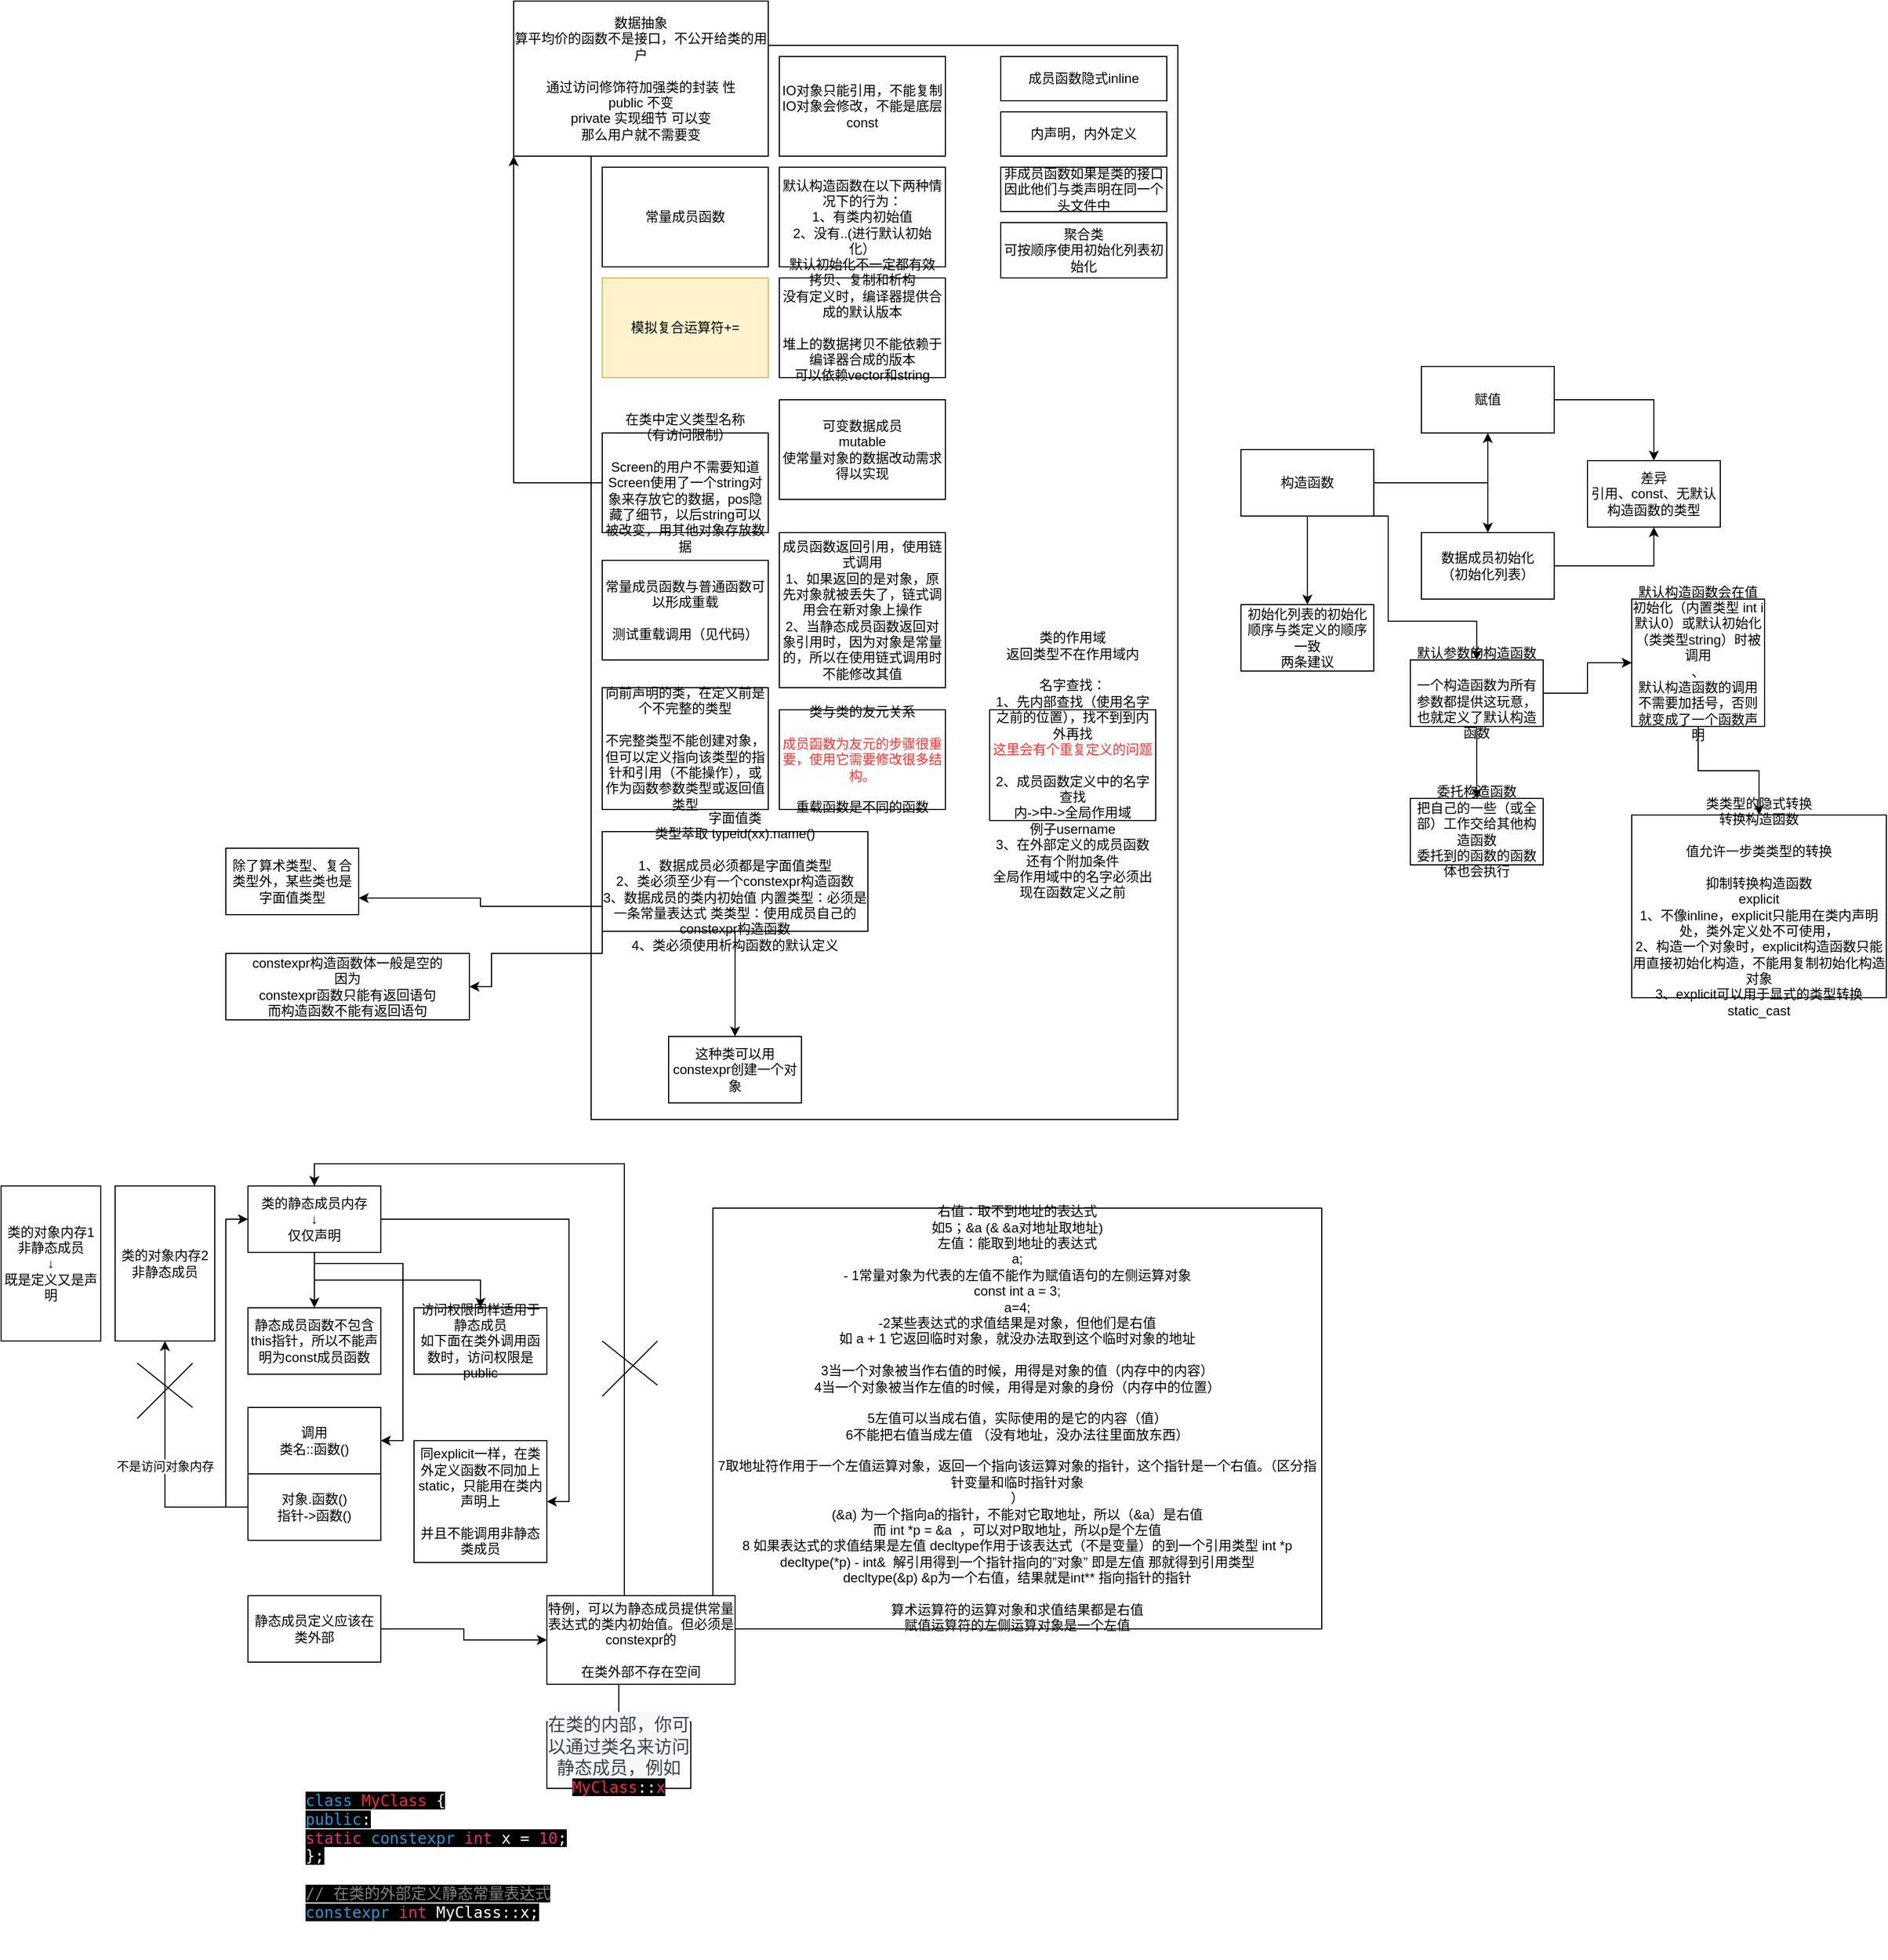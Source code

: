 <mxfile version="20.7.2" type="github">
  <diagram id="uc2dsn9P-SxqrpjeY-UU" name="Page-1">
    <mxGraphModel dx="2196" dy="920" grid="1" gridSize="10" guides="1" tooltips="1" connect="1" arrows="1" fold="1" page="1" pageScale="1" pageWidth="827" pageHeight="1169" math="0" shadow="0">
      <root>
        <mxCell id="0" />
        <mxCell id="1" parent="0" />
        <mxCell id="nfsQdx0FcawMK_jn6A5h-1" value="" style="rounded=0;whiteSpace=wrap;html=1;" vertex="1" parent="1">
          <mxGeometry x="120" y="210" width="530" height="970" as="geometry" />
        </mxCell>
        <mxCell id="nfsQdx0FcawMK_jn6A5h-2" value="数据抽象&lt;br&gt;算平均价的函数不是接口，不公开给类的用户&lt;br&gt;&lt;br&gt;通过访问修饰符加强类的封装 性&lt;br&gt;public 不变&lt;br&gt;private 实现细节 可以变&lt;br&gt;那么用户就不需要变" style="rounded=0;whiteSpace=wrap;html=1;" vertex="1" parent="1">
          <mxGeometry x="50" y="170" width="230" height="140" as="geometry" />
        </mxCell>
        <mxCell id="nfsQdx0FcawMK_jn6A5h-3" value="常量成员函数" style="rounded=0;whiteSpace=wrap;html=1;" vertex="1" parent="1">
          <mxGeometry x="130" y="320" width="150" height="90" as="geometry" />
        </mxCell>
        <mxCell id="nfsQdx0FcawMK_jn6A5h-4" value="成员函数隐式inline" style="rounded=0;whiteSpace=wrap;html=1;" vertex="1" parent="1">
          <mxGeometry x="490" y="220" width="150" height="40" as="geometry" />
        </mxCell>
        <mxCell id="nfsQdx0FcawMK_jn6A5h-5" value="内声明，内外定义" style="rounded=0;whiteSpace=wrap;html=1;" vertex="1" parent="1">
          <mxGeometry x="490" y="270" width="150" height="40" as="geometry" />
        </mxCell>
        <mxCell id="nfsQdx0FcawMK_jn6A5h-6" value="模拟复合运算符+=" style="rounded=0;whiteSpace=wrap;html=1;fillColor=#fff2cc;strokeColor=#d6b656;" vertex="1" parent="1">
          <mxGeometry x="130" y="420" width="150" height="90" as="geometry" />
        </mxCell>
        <mxCell id="nfsQdx0FcawMK_jn6A5h-7" value="非成员函数如果是类的接口&lt;br&gt;因此他们与类声明在同一个头文件中" style="rounded=0;whiteSpace=wrap;html=1;" vertex="1" parent="1">
          <mxGeometry x="490" y="320" width="150" height="40" as="geometry" />
        </mxCell>
        <mxCell id="nfsQdx0FcawMK_jn6A5h-8" value="IO对象只能引用，不能复制&lt;br&gt;IO对象会修改，不能是底层const" style="rounded=0;whiteSpace=wrap;html=1;" vertex="1" parent="1">
          <mxGeometry x="290" y="220" width="150" height="90" as="geometry" />
        </mxCell>
        <mxCell id="nfsQdx0FcawMK_jn6A5h-9" value="&lt;br&gt;默认构造函数在以下两种情况下的行为：&lt;br&gt;1、有类内初始值&lt;br&gt;2、没有..(进行默认初始化）&lt;br&gt;默认初始化不一定都有效" style="rounded=0;whiteSpace=wrap;html=1;" vertex="1" parent="1">
          <mxGeometry x="290" y="320" width="150" height="90" as="geometry" />
        </mxCell>
        <mxCell id="nfsQdx0FcawMK_jn6A5h-10" value="拷贝、复制和析构&lt;br&gt;没有定义时，编译器提供合成的默认版本&lt;br&gt;&lt;br&gt;堆上的数据拷贝不能依赖于编译器合成的版本&lt;br&gt;可以依赖vector和string" style="rounded=0;whiteSpace=wrap;html=1;" vertex="1" parent="1">
          <mxGeometry x="290" y="420" width="150" height="90" as="geometry" />
        </mxCell>
        <mxCell id="nfsQdx0FcawMK_jn6A5h-12" value="右值：取不到地址的表达式&lt;br&gt;如5；&amp;amp;a (&amp;amp; &amp;amp;a对地址取地址)&lt;br&gt;左值：能取到地址的表达式&lt;br&gt;a;&lt;br&gt;- 1常量对象为代表的左值不能作为赋值语句的左侧运算对象&lt;br&gt;const int a = 3;&lt;br&gt;a=4;&lt;br&gt;-2某些表达式的求值结果是对象，但他们是右值&lt;br&gt;如 a + 1 它返回临时对象，就没办法取到这个临时对象的地址&lt;br&gt;&lt;br&gt;3当一个对象被当作右值的时候，用得是对象的值（内存中的内容）&lt;br&gt;4当一个对象被当作左值的时候，用得是对象的身份（内存中的位置）&lt;br&gt;&lt;br&gt;5左值可以当成右值，实际使用的是它的内容（值）&lt;br&gt;6不能把右值当成左值 （没有地址，没办法往里面放东西）&lt;br&gt;&lt;br&gt;7取地址符作用于一个左值运算对象，返回一个指向该运算对象的指针，这个指针是一个右值。（区分指针变量和临时指针对象&lt;br&gt;）&lt;br&gt;(&amp;amp;a) 为一个指向a的指针，不能对它取地址，所以（&amp;amp;a）是右值&lt;br&gt;而 int *p = &amp;amp;a&amp;nbsp; ，可以对P取地址，所以p是个左值&lt;br&gt;8 如果表达式的求值结果是左值 decltype作用于该表达式（不是变量）的到一个引用类型 int *p&lt;br&gt;decltype(*p) - int&amp;amp;&amp;nbsp; 解引用得到一个指针指向的”对象” 即是左值 那就得到引用类型&lt;br&gt;decltype(&amp;amp;p) &amp;amp;p为一个右值，结果就是int** 指向指针的指针&lt;br&gt;&lt;br&gt;算术运算符的运算对象和求值结果都是右值&lt;br&gt;赋值运算符的左侧运算对象是一个左值" style="rounded=0;whiteSpace=wrap;html=1;" vertex="1" parent="1">
          <mxGeometry x="230" y="1260" width="550" height="380" as="geometry" />
        </mxCell>
        <mxCell id="nfsQdx0FcawMK_jn6A5h-16" style="edgeStyle=orthogonalEdgeStyle;rounded=0;orthogonalLoop=1;jettySize=auto;html=1;entryX=0;entryY=1;entryDx=0;entryDy=0;" edge="1" parent="1" source="nfsQdx0FcawMK_jn6A5h-13" target="nfsQdx0FcawMK_jn6A5h-2">
          <mxGeometry relative="1" as="geometry">
            <Array as="points">
              <mxPoint x="50" y="605" />
            </Array>
          </mxGeometry>
        </mxCell>
        <mxCell id="nfsQdx0FcawMK_jn6A5h-13" value="在类中定义类型名称&lt;br&gt;（有访问限制）&lt;br&gt;&lt;br&gt;Screen的用户不需要知道Screen使用了一个string对象来存放它的数据，pos隐藏了细节，以后string可以被改变，用其他对象存放数据" style="rounded=0;whiteSpace=wrap;html=1;" vertex="1" parent="1">
          <mxGeometry x="130" y="560" width="150" height="90" as="geometry" />
        </mxCell>
        <mxCell id="nfsQdx0FcawMK_jn6A5h-14" value="可变数据成员&lt;br&gt;mutable&lt;br&gt;使常量对象的数据改动需求得以实现" style="rounded=0;whiteSpace=wrap;html=1;" vertex="1" parent="1">
          <mxGeometry x="290" y="530" width="150" height="90" as="geometry" />
        </mxCell>
        <mxCell id="nfsQdx0FcawMK_jn6A5h-15" value="成员函数返回引用，使用链式调用&lt;br&gt;1、如果返回的是对象，原先对象就被丢失了，链式调用会在新对象上操作&lt;br&gt;2、当静态成员函数返回对象引用时，因为对象是常量的，所以在使用链式调用时不能修改其值" style="rounded=0;whiteSpace=wrap;html=1;" vertex="1" parent="1">
          <mxGeometry x="290" y="650" width="150" height="140" as="geometry" />
        </mxCell>
        <mxCell id="nfsQdx0FcawMK_jn6A5h-17" value="常量成员函数与普通函数可以形成重载&lt;br&gt;&lt;br&gt;测试重载调用（见代码）" style="rounded=0;whiteSpace=wrap;html=1;" vertex="1" parent="1">
          <mxGeometry x="130" y="675" width="150" height="90" as="geometry" />
        </mxCell>
        <mxCell id="nfsQdx0FcawMK_jn6A5h-18" value="向前声明的类，在定义前是个不完整的类型&lt;br&gt;&lt;br&gt;不完整类型不能创建对象，但可以定义指向该类型的指针和引用（不能操作），或作为函数参数类型或返回值类型" style="rounded=0;whiteSpace=wrap;html=1;" vertex="1" parent="1">
          <mxGeometry x="130" y="790" width="150" height="110" as="geometry" />
        </mxCell>
        <mxCell id="nfsQdx0FcawMK_jn6A5h-19" value="类与类的友元关系&lt;br&gt;&lt;br&gt;&lt;font color=&quot;#ff3333&quot;&gt;成员函数为友元的步骤很重要，使用它需要修改很多结构。&lt;br&gt;&lt;/font&gt;&lt;br&gt;重载函数是不同的函数" style="rounded=0;whiteSpace=wrap;html=1;" vertex="1" parent="1">
          <mxGeometry x="290" y="810" width="150" height="90" as="geometry" />
        </mxCell>
        <mxCell id="nfsQdx0FcawMK_jn6A5h-20" value="类的作用域&lt;br&gt;返回类型不在作用域内&lt;br&gt;&lt;br&gt;名字查找：&lt;br&gt;1、先内部查找（使用名字之前的位置），找不到到内外再找&lt;br&gt;&lt;font color=&quot;#ff3333&quot;&gt;这里会有个重复定义的问题&lt;/font&gt;&lt;br&gt;&lt;br&gt;2、成员函数定义中的名字查找&lt;br&gt;内-&amp;gt;中-&amp;gt;全局作用域&lt;br&gt;例子username&lt;br&gt;3、在外部定义的成员函数还有个附加条件&lt;br&gt;全局作用域中的名字必须出现在函数定义之前" style="rounded=0;whiteSpace=wrap;html=1;" vertex="1" parent="1">
          <mxGeometry x="480" y="810" width="150" height="100" as="geometry" />
        </mxCell>
        <mxCell id="nfsQdx0FcawMK_jn6A5h-23" value="" style="edgeStyle=orthogonalEdgeStyle;rounded=0;orthogonalLoop=1;jettySize=auto;html=1;fontColor=#000000;" edge="1" parent="1" source="nfsQdx0FcawMK_jn6A5h-21" target="nfsQdx0FcawMK_jn6A5h-22">
          <mxGeometry relative="1" as="geometry" />
        </mxCell>
        <mxCell id="nfsQdx0FcawMK_jn6A5h-25" value="" style="edgeStyle=orthogonalEdgeStyle;rounded=0;orthogonalLoop=1;jettySize=auto;html=1;fontColor=#000000;" edge="1" parent="1" source="nfsQdx0FcawMK_jn6A5h-21" target="nfsQdx0FcawMK_jn6A5h-24">
          <mxGeometry relative="1" as="geometry" />
        </mxCell>
        <mxCell id="nfsQdx0FcawMK_jn6A5h-32" value="" style="edgeStyle=orthogonalEdgeStyle;rounded=0;orthogonalLoop=1;jettySize=auto;html=1;fontColor=#000000;" edge="1" parent="1" source="nfsQdx0FcawMK_jn6A5h-21" target="nfsQdx0FcawMK_jn6A5h-31">
          <mxGeometry relative="1" as="geometry" />
        </mxCell>
        <mxCell id="nfsQdx0FcawMK_jn6A5h-33" style="edgeStyle=orthogonalEdgeStyle;rounded=0;orthogonalLoop=1;jettySize=auto;html=1;exitX=1;exitY=1;exitDx=0;exitDy=0;fontColor=#000000;entryX=0.5;entryY=0;entryDx=0;entryDy=0;" edge="1" parent="1" source="nfsQdx0FcawMK_jn6A5h-21" target="nfsQdx0FcawMK_jn6A5h-34">
          <mxGeometry relative="1" as="geometry">
            <mxPoint x="980" y="840" as="targetPoint" />
            <Array as="points">
              <mxPoint x="840" y="635" />
              <mxPoint x="840" y="730" />
              <mxPoint x="920" y="730" />
            </Array>
          </mxGeometry>
        </mxCell>
        <mxCell id="nfsQdx0FcawMK_jn6A5h-21" value="构造函数" style="rounded=0;whiteSpace=wrap;html=1;fontColor=#000000;" vertex="1" parent="1">
          <mxGeometry x="707" y="575" width="120" height="60" as="geometry" />
        </mxCell>
        <mxCell id="nfsQdx0FcawMK_jn6A5h-28" value="" style="edgeStyle=orthogonalEdgeStyle;rounded=0;orthogonalLoop=1;jettySize=auto;html=1;fontColor=#000000;" edge="1" parent="1" source="nfsQdx0FcawMK_jn6A5h-22" target="nfsQdx0FcawMK_jn6A5h-27">
          <mxGeometry relative="1" as="geometry" />
        </mxCell>
        <mxCell id="nfsQdx0FcawMK_jn6A5h-22" value="赋值" style="whiteSpace=wrap;html=1;fontColor=#000000;rounded=0;" vertex="1" parent="1">
          <mxGeometry x="870" y="500" width="120" height="60" as="geometry" />
        </mxCell>
        <mxCell id="nfsQdx0FcawMK_jn6A5h-29" style="edgeStyle=orthogonalEdgeStyle;rounded=0;orthogonalLoop=1;jettySize=auto;html=1;exitX=1;exitY=0.5;exitDx=0;exitDy=0;entryX=0.5;entryY=1;entryDx=0;entryDy=0;fontColor=#000000;" edge="1" parent="1" source="nfsQdx0FcawMK_jn6A5h-24" target="nfsQdx0FcawMK_jn6A5h-27">
          <mxGeometry relative="1" as="geometry" />
        </mxCell>
        <mxCell id="nfsQdx0FcawMK_jn6A5h-24" value="数据成员初始化&lt;br&gt;（初始化列表）" style="rounded=0;whiteSpace=wrap;html=1;fontColor=#000000;" vertex="1" parent="1">
          <mxGeometry x="870" y="650" width="120" height="60" as="geometry" />
        </mxCell>
        <mxCell id="nfsQdx0FcawMK_jn6A5h-27" value="差异&lt;br&gt;引用、const、无默认构造函数的类型" style="whiteSpace=wrap;html=1;fontColor=#000000;rounded=0;" vertex="1" parent="1">
          <mxGeometry x="1020" y="585" width="120" height="60" as="geometry" />
        </mxCell>
        <mxCell id="nfsQdx0FcawMK_jn6A5h-31" value="初始化列表的初始化顺序与类定义的顺序一致&lt;br&gt;两条建议" style="rounded=0;whiteSpace=wrap;html=1;fontColor=#000000;" vertex="1" parent="1">
          <mxGeometry x="707" y="715" width="120" height="60" as="geometry" />
        </mxCell>
        <mxCell id="nfsQdx0FcawMK_jn6A5h-36" style="edgeStyle=orthogonalEdgeStyle;rounded=0;orthogonalLoop=1;jettySize=auto;html=1;exitX=0.5;exitY=1;exitDx=0;exitDy=0;fontColor=#000000;" edge="1" parent="1" source="nfsQdx0FcawMK_jn6A5h-34" target="nfsQdx0FcawMK_jn6A5h-35">
          <mxGeometry relative="1" as="geometry" />
        </mxCell>
        <mxCell id="nfsQdx0FcawMK_jn6A5h-39" value="" style="edgeStyle=orthogonalEdgeStyle;rounded=0;orthogonalLoop=1;jettySize=auto;html=1;fontColor=#000000;" edge="1" parent="1" source="nfsQdx0FcawMK_jn6A5h-34" target="nfsQdx0FcawMK_jn6A5h-38">
          <mxGeometry relative="1" as="geometry" />
        </mxCell>
        <mxCell id="nfsQdx0FcawMK_jn6A5h-34" value="默认参数的构造函数&lt;br&gt;&lt;br&gt;一个构造函数为所有参数都提供这玩意，也就定义了默认构造函数" style="whiteSpace=wrap;html=1;fontColor=#000000;rounded=0;" vertex="1" parent="1">
          <mxGeometry x="860" y="765" width="120" height="60" as="geometry" />
        </mxCell>
        <mxCell id="nfsQdx0FcawMK_jn6A5h-35" value="委托构造函数&lt;br&gt;把自己的一些（或全部）工作交给其他构造函数&lt;br&gt;委托到的函数的函数体也会执行" style="rounded=0;whiteSpace=wrap;html=1;fontColor=#000000;" vertex="1" parent="1">
          <mxGeometry x="860" y="890" width="120" height="60" as="geometry" />
        </mxCell>
        <mxCell id="nfsQdx0FcawMK_jn6A5h-42" value="" style="edgeStyle=orthogonalEdgeStyle;rounded=0;orthogonalLoop=1;jettySize=auto;html=1;fontColor=#000000;" edge="1" parent="1" source="nfsQdx0FcawMK_jn6A5h-38" target="nfsQdx0FcawMK_jn6A5h-41">
          <mxGeometry relative="1" as="geometry" />
        </mxCell>
        <mxCell id="nfsQdx0FcawMK_jn6A5h-38" value="默认构造函数会在值初始化（内置类型 int i 默认0）或默认初始化（类类型string）时被调用&lt;br&gt;、&lt;br&gt;默认构造函数的调用不需要加括号，否则就变成了一个函数声&lt;br&gt;明" style="whiteSpace=wrap;html=1;fontColor=#000000;rounded=0;" vertex="1" parent="1">
          <mxGeometry x="1060" y="710" width="120" height="115" as="geometry" />
        </mxCell>
        <mxCell id="nfsQdx0FcawMK_jn6A5h-41" value="类类型的隐式转换&lt;br&gt;转换构造函数&lt;br&gt;&lt;br&gt;值允许一步类类型的转换&lt;br&gt;&lt;br&gt;抑制转换构造函数&lt;br&gt;explicit&lt;br&gt;1、不像inline，explicit只能用在类内声明处，类外定义处不可使用，&lt;br&gt;2、构造一个对象时，explicit构造函数只能用直接初始化构造，不能用复制初始化构造对象&lt;br&gt;3、explicit可以用于显式的类型转换&lt;br&gt;static_cast" style="whiteSpace=wrap;html=1;fontColor=#000000;rounded=0;" vertex="1" parent="1">
          <mxGeometry x="1060" y="905" width="230" height="165" as="geometry" />
        </mxCell>
        <mxCell id="nfsQdx0FcawMK_jn6A5h-43" value="聚合类&lt;br&gt;可按顺序使用初始化列表初始化" style="rounded=0;whiteSpace=wrap;html=1;" vertex="1" parent="1">
          <mxGeometry x="490" y="370" width="150" height="50" as="geometry" />
        </mxCell>
        <mxCell id="nfsQdx0FcawMK_jn6A5h-48" style="edgeStyle=orthogonalEdgeStyle;rounded=0;orthogonalLoop=1;jettySize=auto;html=1;exitX=0;exitY=0.5;exitDx=0;exitDy=0;entryX=1;entryY=0.5;entryDx=0;entryDy=0;fontColor=#000000;" edge="1" parent="1" source="nfsQdx0FcawMK_jn6A5h-44" target="nfsQdx0FcawMK_jn6A5h-47">
          <mxGeometry relative="1" as="geometry">
            <Array as="points">
              <mxPoint x="130" y="1030" />
              <mxPoint x="30" y="1030" />
              <mxPoint x="30" y="1060" />
            </Array>
          </mxGeometry>
        </mxCell>
        <mxCell id="nfsQdx0FcawMK_jn6A5h-49" style="edgeStyle=orthogonalEdgeStyle;rounded=0;orthogonalLoop=1;jettySize=auto;html=1;exitX=0;exitY=0.75;exitDx=0;exitDy=0;entryX=1;entryY=0.75;entryDx=0;entryDy=0;fontColor=#000000;" edge="1" parent="1" source="nfsQdx0FcawMK_jn6A5h-44" target="nfsQdx0FcawMK_jn6A5h-46">
          <mxGeometry relative="1" as="geometry" />
        </mxCell>
        <mxCell id="nfsQdx0FcawMK_jn6A5h-51" value="" style="edgeStyle=orthogonalEdgeStyle;rounded=0;orthogonalLoop=1;jettySize=auto;html=1;fontColor=#000000;" edge="1" parent="1" source="nfsQdx0FcawMK_jn6A5h-44" target="nfsQdx0FcawMK_jn6A5h-50">
          <mxGeometry relative="1" as="geometry" />
        </mxCell>
        <mxCell id="nfsQdx0FcawMK_jn6A5h-44" value="字面值类&lt;br&gt;类型萃取 typeid(xx).name()&lt;br&gt;&lt;br&gt;1、数据成员必须都是字面值类型&lt;br&gt;2、类必须至少有一个constexpr构造函数&lt;br&gt;3、数据成员的类内初始值 内置类型：必须是一条常量表达式 类类型：使用成员自己的constexpr构造函数&lt;br&gt;4、类必须使用析构函数的默认定义" style="rounded=0;whiteSpace=wrap;html=1;" vertex="1" parent="1">
          <mxGeometry x="130" y="920" width="240" height="90" as="geometry" />
        </mxCell>
        <mxCell id="nfsQdx0FcawMK_jn6A5h-46" value="除了算术类型、复合类型外，某些类也是字面值类型" style="rounded=0;whiteSpace=wrap;html=1;fontColor=#000000;" vertex="1" parent="1">
          <mxGeometry x="-210" y="935" width="120" height="60" as="geometry" />
        </mxCell>
        <mxCell id="nfsQdx0FcawMK_jn6A5h-47" value="constexpr构造函数体一般是空的&lt;br&gt;因为&lt;br&gt;constexpr函数只能有返回语句&lt;br&gt;而构造函数不能有返回语句" style="rounded=0;whiteSpace=wrap;html=1;fontColor=#000000;" vertex="1" parent="1">
          <mxGeometry x="-210" y="1030" width="220" height="60" as="geometry" />
        </mxCell>
        <mxCell id="nfsQdx0FcawMK_jn6A5h-50" value="这种类可以用constexpr创建一个对象" style="whiteSpace=wrap;html=1;rounded=0;" vertex="1" parent="1">
          <mxGeometry x="190" y="1105" width="120" height="60" as="geometry" />
        </mxCell>
        <mxCell id="nfsQdx0FcawMK_jn6A5h-52" value="类的对象内存2&lt;br&gt;非静态成员" style="rounded=0;whiteSpace=wrap;html=1;fontColor=#000000;" vertex="1" parent="1">
          <mxGeometry x="-310" y="1240" width="90" height="140" as="geometry" />
        </mxCell>
        <mxCell id="nfsQdx0FcawMK_jn6A5h-55" style="edgeStyle=orthogonalEdgeStyle;rounded=0;orthogonalLoop=1;jettySize=auto;html=1;exitX=0.5;exitY=1;exitDx=0;exitDy=0;fontColor=#000000;" edge="1" parent="1" source="nfsQdx0FcawMK_jn6A5h-53">
          <mxGeometry relative="1" as="geometry">
            <mxPoint x="-130" y="1350" as="targetPoint" />
          </mxGeometry>
        </mxCell>
        <mxCell id="nfsQdx0FcawMK_jn6A5h-58" style="edgeStyle=orthogonalEdgeStyle;rounded=0;orthogonalLoop=1;jettySize=auto;html=1;fontColor=#000000;exitX=0.5;exitY=1;exitDx=0;exitDy=0;" edge="1" parent="1" source="nfsQdx0FcawMK_jn6A5h-53" target="nfsQdx0FcawMK_jn6A5h-57">
          <mxGeometry relative="1" as="geometry" />
        </mxCell>
        <mxCell id="nfsQdx0FcawMK_jn6A5h-59" style="edgeStyle=orthogonalEdgeStyle;rounded=0;orthogonalLoop=1;jettySize=auto;html=1;exitX=0.5;exitY=1;exitDx=0;exitDy=0;fontColor=#000000;entryX=1;entryY=0.5;entryDx=0;entryDy=0;" edge="1" parent="1" source="nfsQdx0FcawMK_jn6A5h-53" target="nfsQdx0FcawMK_jn6A5h-60">
          <mxGeometry relative="1" as="geometry">
            <mxPoint x="-60" y="1480" as="targetPoint" />
            <Array as="points">
              <mxPoint x="-130" y="1310" />
              <mxPoint x="-50" y="1310" />
              <mxPoint x="-50" y="1470" />
            </Array>
          </mxGeometry>
        </mxCell>
        <mxCell id="nfsQdx0FcawMK_jn6A5h-67" style="edgeStyle=orthogonalEdgeStyle;rounded=0;orthogonalLoop=1;jettySize=auto;html=1;exitX=1;exitY=0.5;exitDx=0;exitDy=0;fontColor=#000000;entryX=1;entryY=0.5;entryDx=0;entryDy=0;" edge="1" parent="1" source="nfsQdx0FcawMK_jn6A5h-53" target="nfsQdx0FcawMK_jn6A5h-68">
          <mxGeometry relative="1" as="geometry">
            <mxPoint x="100" y="1500" as="targetPoint" />
          </mxGeometry>
        </mxCell>
        <mxCell id="nfsQdx0FcawMK_jn6A5h-53" value="类的静态成员内存&lt;br&gt;↓&lt;br&gt;仅仅声明" style="rounded=0;whiteSpace=wrap;html=1;fontColor=#000000;" vertex="1" parent="1">
          <mxGeometry x="-190" y="1240" width="120" height="60" as="geometry" />
        </mxCell>
        <mxCell id="nfsQdx0FcawMK_jn6A5h-54" value="类的对象内存1&lt;br&gt;非静态成员&lt;br&gt;↓&lt;br&gt;既是定义又是声明" style="rounded=0;whiteSpace=wrap;html=1;fontColor=#000000;" vertex="1" parent="1">
          <mxGeometry x="-413" y="1240" width="90" height="140" as="geometry" />
        </mxCell>
        <mxCell id="nfsQdx0FcawMK_jn6A5h-56" value="静态成员函数不包含this指针，所以不能声明为const成员函数" style="rounded=0;whiteSpace=wrap;html=1;fontColor=#000000;" vertex="1" parent="1">
          <mxGeometry x="-190" y="1350" width="120" height="60" as="geometry" />
        </mxCell>
        <mxCell id="nfsQdx0FcawMK_jn6A5h-57" value="访问权限同样适用于静态成员&lt;br&gt;如下面在类外调用函数时，访问权限是public" style="rounded=0;whiteSpace=wrap;html=1;fontColor=#000000;" vertex="1" parent="1">
          <mxGeometry x="-40" y="1350" width="120" height="60" as="geometry" />
        </mxCell>
        <mxCell id="nfsQdx0FcawMK_jn6A5h-60" value="调用&lt;br&gt;类名::函数()&lt;br&gt;" style="rounded=0;whiteSpace=wrap;html=1;fontColor=#000000;" vertex="1" parent="1">
          <mxGeometry x="-190" y="1440" width="120" height="60" as="geometry" />
        </mxCell>
        <mxCell id="nfsQdx0FcawMK_jn6A5h-63" style="edgeStyle=orthogonalEdgeStyle;rounded=0;orthogonalLoop=1;jettySize=auto;html=1;exitX=0;exitY=0.5;exitDx=0;exitDy=0;entryX=0;entryY=0.5;entryDx=0;entryDy=0;fontColor=#000000;" edge="1" parent="1" source="nfsQdx0FcawMK_jn6A5h-62" target="nfsQdx0FcawMK_jn6A5h-53">
          <mxGeometry relative="1" as="geometry" />
        </mxCell>
        <mxCell id="nfsQdx0FcawMK_jn6A5h-64" value="不是访问对象内存" style="edgeStyle=orthogonalEdgeStyle;rounded=0;orthogonalLoop=1;jettySize=auto;html=1;exitX=0;exitY=0.5;exitDx=0;exitDy=0;entryX=0.5;entryY=1;entryDx=0;entryDy=0;fontColor=#000000;" edge="1" parent="1" source="nfsQdx0FcawMK_jn6A5h-62" target="nfsQdx0FcawMK_jn6A5h-52">
          <mxGeometry relative="1" as="geometry" />
        </mxCell>
        <mxCell id="nfsQdx0FcawMK_jn6A5h-62" value="&lt;span style=&quot;border-color: var(--border-color);&quot;&gt;对象.函数()&lt;/span&gt;&lt;br style=&quot;border-color: var(--border-color);&quot;&gt;&lt;span style=&quot;border-color: var(--border-color);&quot;&gt;指针-&amp;gt;函数()&lt;/span&gt;" style="rounded=0;whiteSpace=wrap;html=1;fontColor=#000000;" vertex="1" parent="1">
          <mxGeometry x="-190" y="1500" width="120" height="60" as="geometry" />
        </mxCell>
        <mxCell id="nfsQdx0FcawMK_jn6A5h-65" value="" style="endArrow=none;html=1;rounded=0;fontColor=#000000;" edge="1" parent="1">
          <mxGeometry width="50" height="50" relative="1" as="geometry">
            <mxPoint x="-290" y="1450" as="sourcePoint" />
            <mxPoint x="-240" y="1400" as="targetPoint" />
          </mxGeometry>
        </mxCell>
        <mxCell id="nfsQdx0FcawMK_jn6A5h-66" value="" style="endArrow=none;html=1;rounded=0;fontColor=#000000;" edge="1" parent="1">
          <mxGeometry width="50" height="50" relative="1" as="geometry">
            <mxPoint x="-240" y="1440" as="sourcePoint" />
            <mxPoint x="-290" y="1400" as="targetPoint" />
          </mxGeometry>
        </mxCell>
        <mxCell id="nfsQdx0FcawMK_jn6A5h-68" value="同explicit一样，在类外定义函数不同加上static，只能用在类内声明上&lt;br&gt;&lt;br&gt;并且不能调用非静态类成员" style="rounded=0;whiteSpace=wrap;html=1;fontColor=#000000;" vertex="1" parent="1">
          <mxGeometry x="-40" y="1470" width="120" height="110" as="geometry" />
        </mxCell>
        <mxCell id="nfsQdx0FcawMK_jn6A5h-71" style="edgeStyle=orthogonalEdgeStyle;rounded=0;orthogonalLoop=1;jettySize=auto;html=1;exitX=1;exitY=0.5;exitDx=0;exitDy=0;entryX=0;entryY=0.5;entryDx=0;entryDy=0;fontColor=#000000;" edge="1" parent="1" source="nfsQdx0FcawMK_jn6A5h-69" target="nfsQdx0FcawMK_jn6A5h-70">
          <mxGeometry relative="1" as="geometry" />
        </mxCell>
        <mxCell id="nfsQdx0FcawMK_jn6A5h-69" value="静态成员定义应该在类外部" style="rounded=0;whiteSpace=wrap;html=1;fontColor=#000000;" vertex="1" parent="1">
          <mxGeometry x="-190" y="1610" width="120" height="60" as="geometry" />
        </mxCell>
        <mxCell id="nfsQdx0FcawMK_jn6A5h-72" style="edgeStyle=orthogonalEdgeStyle;rounded=0;orthogonalLoop=1;jettySize=auto;html=1;entryX=0.5;entryY=0;entryDx=0;entryDy=0;fontColor=#000000;" edge="1" parent="1" source="nfsQdx0FcawMK_jn6A5h-70" target="nfsQdx0FcawMK_jn6A5h-53">
          <mxGeometry relative="1" as="geometry">
            <Array as="points">
              <mxPoint x="150" y="1220" />
              <mxPoint x="-130" y="1220" />
            </Array>
          </mxGeometry>
        </mxCell>
        <mxCell id="nfsQdx0FcawMK_jn6A5h-75" style="edgeStyle=orthogonalEdgeStyle;rounded=0;orthogonalLoop=1;jettySize=auto;html=1;exitX=0.5;exitY=1;exitDx=0;exitDy=0;fontColor=#000000;entryX=0.5;entryY=0;entryDx=0;entryDy=0;" edge="1" parent="1" source="nfsQdx0FcawMK_jn6A5h-70" target="nfsQdx0FcawMK_jn6A5h-76">
          <mxGeometry relative="1" as="geometry">
            <mxPoint x="145" y="1720" as="targetPoint" />
          </mxGeometry>
        </mxCell>
        <mxCell id="nfsQdx0FcawMK_jn6A5h-70" value="特例，可以为静态成员提供常量表达式的类内初始值。但必须是constexpr的&lt;br&gt;&lt;br&gt;在类外部不存在空间" style="rounded=0;whiteSpace=wrap;html=1;fontColor=#000000;" vertex="1" parent="1">
          <mxGeometry x="80" y="1610" width="170" height="80" as="geometry" />
        </mxCell>
        <mxCell id="nfsQdx0FcawMK_jn6A5h-73" value="" style="endArrow=none;html=1;rounded=0;fontColor=#000000;" edge="1" parent="1">
          <mxGeometry width="50" height="50" relative="1" as="geometry">
            <mxPoint x="180" y="1420" as="sourcePoint" />
            <mxPoint x="130" y="1380" as="targetPoint" />
          </mxGeometry>
        </mxCell>
        <mxCell id="nfsQdx0FcawMK_jn6A5h-74" value="" style="endArrow=none;html=1;rounded=0;fontColor=#000000;" edge="1" parent="1">
          <mxGeometry width="50" height="50" relative="1" as="geometry">
            <mxPoint x="130" y="1430" as="sourcePoint" />
            <mxPoint x="180" y="1380" as="targetPoint" />
          </mxGeometry>
        </mxCell>
        <mxCell id="nfsQdx0FcawMK_jn6A5h-76" value="&lt;span style=&quot;border: 0px solid rgb(217, 217, 227); box-sizing: border-box; --tw-border-spacing-x:0; --tw-border-spacing-y:0; --tw-translate-x:0; --tw-translate-y:0; --tw-rotate:0; --tw-skew-x:0; --tw-skew-y:0; --tw-scale-x:1; --tw-scale-y:1; --tw-pan-x: ; --tw-pan-y: ; --tw-pinch-zoom: ; --tw-scroll-snap-strictness:proximity; --tw-ordinal: ; --tw-slashed-zero: ; --tw-numeric-figure: ; --tw-numeric-spacing: ; --tw-numeric-fraction: ; --tw-ring-inset: ; --tw-ring-offset-width:0px; --tw-ring-offset-color:#fff; --tw-ring-color:rgba(59,130,246,0.5); --tw-ring-offset-shadow:0 0 transparent; --tw-ring-shadow:0 0 transparent; --tw-shadow:0 0 transparent; --tw-shadow-colored:0 0 transparent; --tw-blur: ; --tw-brightness: ; --tw-contrast: ; --tw-grayscale: ; --tw-hue-rotate: ; --tw-invert: ; --tw-saturate: ; --tw-sepia: ; --tw-drop-shadow: ; --tw-backdrop-blur: ; --tw-backdrop-brightness: ; --tw-backdrop-contrast: ; --tw-backdrop-grayscale: ; --tw-backdrop-hue-rotate: ; --tw-backdrop-invert: ; --tw-backdrop-opacity: ; --tw-backdrop-saturate: ; --tw-backdrop-sepia: ; color: rgb(242, 44, 61); font-family: &amp;quot;Söhne Mono&amp;quot;, Monaco, &amp;quot;Andale Mono&amp;quot;, &amp;quot;Ubuntu Mono&amp;quot;, monospace; font-size: 14px; text-align: left; background-color: rgb(0, 0, 0);&quot; class=&quot;hljs-title class_&quot;&gt;&lt;span style=&quot;color: rgb(55, 65, 81); font-family: Söhne, ui-sans-serif, system-ui, -apple-system, &amp;quot;Segoe UI&amp;quot;, Roboto, Ubuntu, Cantarell, &amp;quot;Noto Sans&amp;quot;, sans-serif, &amp;quot;Helvetica Neue&amp;quot;, Arial, &amp;quot;Apple Color Emoji&amp;quot;, &amp;quot;Segoe UI Emoji&amp;quot;, &amp;quot;Segoe UI Symbol&amp;quot;, &amp;quot;Noto Color Emoji&amp;quot;; font-size: 16px; background-color: rgb(247, 247, 248);&quot;&gt;在类的内部，你可以通过类名来访问静态成员，例如&lt;/span&gt;MyClass&lt;/span&gt;&lt;span style=&quot;color: rgb(255, 255, 255); font-family: &amp;quot;Söhne Mono&amp;quot;, Monaco, &amp;quot;Andale Mono&amp;quot;, &amp;quot;Ubuntu Mono&amp;quot;, monospace; font-size: 14px; text-align: left; background-color: rgb(0, 0, 0);&quot;&gt;::&lt;/span&gt;&lt;span style=&quot;border: 0px solid rgb(217, 217, 227); box-sizing: border-box; --tw-border-spacing-x:0; --tw-border-spacing-y:0; --tw-translate-x:0; --tw-translate-y:0; --tw-rotate:0; --tw-skew-x:0; --tw-skew-y:0; --tw-scale-x:1; --tw-scale-y:1; --tw-pan-x: ; --tw-pan-y: ; --tw-pinch-zoom: ; --tw-scroll-snap-strictness:proximity; --tw-ordinal: ; --tw-slashed-zero: ; --tw-numeric-figure: ; --tw-numeric-spacing: ; --tw-numeric-fraction: ; --tw-ring-inset: ; --tw-ring-offset-width:0px; --tw-ring-offset-color:#fff; --tw-ring-color:rgba(59,130,246,0.5); --tw-ring-offset-shadow:0 0 transparent; --tw-ring-shadow:0 0 transparent; --tw-shadow:0 0 transparent; --tw-shadow-colored:0 0 transparent; --tw-blur: ; --tw-brightness: ; --tw-contrast: ; --tw-grayscale: ; --tw-hue-rotate: ; --tw-invert: ; --tw-saturate: ; --tw-sepia: ; --tw-drop-shadow: ; --tw-backdrop-blur: ; --tw-backdrop-brightness: ; --tw-backdrop-contrast: ; --tw-backdrop-grayscale: ; --tw-backdrop-hue-rotate: ; --tw-backdrop-invert: ; --tw-backdrop-opacity: ; --tw-backdrop-saturate: ; --tw-backdrop-sepia: ; color: rgb(223, 48, 121); font-family: &amp;quot;Söhne Mono&amp;quot;, Monaco, &amp;quot;Andale Mono&amp;quot;, &amp;quot;Ubuntu Mono&amp;quot;, monospace; font-size: 14px; text-align: left; background-color: rgb(0, 0, 0);&quot; class=&quot;hljs-variable constant_&quot;&gt;x&lt;/span&gt;" style="rounded=0;whiteSpace=wrap;html=1;fontColor=#000000;" vertex="1" parent="1">
          <mxGeometry x="80" y="1724" width="130" height="60" as="geometry" />
        </mxCell>
        <mxCell id="nfsQdx0FcawMK_jn6A5h-77" value="&lt;span style=&quot;border: 0px solid rgb(217, 217, 227); box-sizing: border-box; --tw-border-spacing-x:0; --tw-border-spacing-y:0; --tw-translate-x:0; --tw-translate-y:0; --tw-rotate:0; --tw-skew-x:0; --tw-skew-y:0; --tw-scale-x:1; --tw-scale-y:1; --tw-pan-x: ; --tw-pan-y: ; --tw-pinch-zoom: ; --tw-scroll-snap-strictness:proximity; --tw-ordinal: ; --tw-slashed-zero: ; --tw-numeric-figure: ; --tw-numeric-spacing: ; --tw-numeric-fraction: ; --tw-ring-inset: ; --tw-ring-offset-width:0px; --tw-ring-offset-color:#fff; --tw-ring-color:rgba(59,130,246,0.5); --tw-ring-offset-shadow:0 0 transparent; --tw-ring-shadow:0 0 transparent; --tw-shadow:0 0 transparent; --tw-shadow-colored:0 0 transparent; --tw-blur: ; --tw-brightness: ; --tw-contrast: ; --tw-grayscale: ; --tw-hue-rotate: ; --tw-invert: ; --tw-saturate: ; --tw-sepia: ; --tw-drop-shadow: ; --tw-backdrop-blur: ; --tw-backdrop-brightness: ; --tw-backdrop-contrast: ; --tw-backdrop-grayscale: ; --tw-backdrop-hue-rotate: ; --tw-backdrop-invert: ; --tw-backdrop-opacity: ; --tw-backdrop-saturate: ; --tw-backdrop-sepia: ; color: rgb(46, 149, 211); font-family: &amp;quot;Söhne Mono&amp;quot;, Monaco, &amp;quot;Andale Mono&amp;quot;, &amp;quot;Ubuntu Mono&amp;quot;, monospace; font-size: 14px; font-style: normal; font-variant-ligatures: normal; font-variant-caps: normal; font-weight: 400; letter-spacing: normal; orphans: 2; text-align: left; text-indent: 0px; text-transform: none; widows: 2; word-spacing: 0px; -webkit-text-stroke-width: 0px; background-color: rgb(0, 0, 0); text-decoration-thickness: initial; text-decoration-style: initial; text-decoration-color: initial;&quot; class=&quot;hljs-keyword&quot;&gt;class&lt;/span&gt;&lt;span style=&quot;color: rgb(255, 255, 255); font-family: &amp;quot;Söhne Mono&amp;quot;, Monaco, &amp;quot;Andale Mono&amp;quot;, &amp;quot;Ubuntu Mono&amp;quot;, monospace; font-size: 14px; font-style: normal; font-variant-ligatures: normal; font-variant-caps: normal; font-weight: 400; letter-spacing: normal; orphans: 2; text-align: left; text-indent: 0px; text-transform: none; widows: 2; word-spacing: 0px; -webkit-text-stroke-width: 0px; background-color: rgb(0, 0, 0); text-decoration-thickness: initial; text-decoration-style: initial; text-decoration-color: initial; float: none; display: inline !important;&quot;&gt; &lt;/span&gt;&lt;span style=&quot;border: 0px solid rgb(217, 217, 227); box-sizing: border-box; --tw-border-spacing-x:0; --tw-border-spacing-y:0; --tw-translate-x:0; --tw-translate-y:0; --tw-rotate:0; --tw-skew-x:0; --tw-skew-y:0; --tw-scale-x:1; --tw-scale-y:1; --tw-pan-x: ; --tw-pan-y: ; --tw-pinch-zoom: ; --tw-scroll-snap-strictness:proximity; --tw-ordinal: ; --tw-slashed-zero: ; --tw-numeric-figure: ; --tw-numeric-spacing: ; --tw-numeric-fraction: ; --tw-ring-inset: ; --tw-ring-offset-width:0px; --tw-ring-offset-color:#fff; --tw-ring-color:rgba(59,130,246,0.5); --tw-ring-offset-shadow:0 0 transparent; --tw-ring-shadow:0 0 transparent; --tw-shadow:0 0 transparent; --tw-shadow-colored:0 0 transparent; --tw-blur: ; --tw-brightness: ; --tw-contrast: ; --tw-grayscale: ; --tw-hue-rotate: ; --tw-invert: ; --tw-saturate: ; --tw-sepia: ; --tw-drop-shadow: ; --tw-backdrop-blur: ; --tw-backdrop-brightness: ; --tw-backdrop-contrast: ; --tw-backdrop-grayscale: ; --tw-backdrop-hue-rotate: ; --tw-backdrop-invert: ; --tw-backdrop-opacity: ; --tw-backdrop-saturate: ; --tw-backdrop-sepia: ; color: rgb(242, 44, 61); font-family: &amp;quot;Söhne Mono&amp;quot;, Monaco, &amp;quot;Andale Mono&amp;quot;, &amp;quot;Ubuntu Mono&amp;quot;, monospace; font-size: 14px; font-style: normal; font-variant-ligatures: normal; font-variant-caps: normal; font-weight: 400; letter-spacing: normal; orphans: 2; text-align: left; text-indent: 0px; text-transform: none; widows: 2; word-spacing: 0px; -webkit-text-stroke-width: 0px; background-color: rgb(0, 0, 0); text-decoration-thickness: initial; text-decoration-style: initial; text-decoration-color: initial;&quot; class=&quot;hljs-title class_&quot;&gt;MyClass&lt;/span&gt;&lt;span style=&quot;color: rgb(255, 255, 255); font-family: &amp;quot;Söhne Mono&amp;quot;, Monaco, &amp;quot;Andale Mono&amp;quot;, &amp;quot;Ubuntu Mono&amp;quot;, monospace; font-size: 14px; font-style: normal; font-variant-ligatures: normal; font-variant-caps: normal; font-weight: 400; letter-spacing: normal; orphans: 2; text-align: left; text-indent: 0px; text-transform: none; widows: 2; word-spacing: 0px; -webkit-text-stroke-width: 0px; background-color: rgb(0, 0, 0); text-decoration-thickness: initial; text-decoration-style: initial; text-decoration-color: initial; float: none; display: inline !important;&quot;&gt; {&lt;br&gt; &lt;/span&gt;&lt;span style=&quot;border: 0px solid rgb(217, 217, 227); box-sizing: border-box; --tw-border-spacing-x:0; --tw-border-spacing-y:0; --tw-translate-x:0; --tw-translate-y:0; --tw-rotate:0; --tw-skew-x:0; --tw-skew-y:0; --tw-scale-x:1; --tw-scale-y:1; --tw-pan-x: ; --tw-pan-y: ; --tw-pinch-zoom: ; --tw-scroll-snap-strictness:proximity; --tw-ordinal: ; --tw-slashed-zero: ; --tw-numeric-figure: ; --tw-numeric-spacing: ; --tw-numeric-fraction: ; --tw-ring-inset: ; --tw-ring-offset-width:0px; --tw-ring-offset-color:#fff; --tw-ring-color:rgba(59,130,246,0.5); --tw-ring-offset-shadow:0 0 transparent; --tw-ring-shadow:0 0 transparent; --tw-shadow:0 0 transparent; --tw-shadow-colored:0 0 transparent; --tw-blur: ; --tw-brightness: ; --tw-contrast: ; --tw-grayscale: ; --tw-hue-rotate: ; --tw-invert: ; --tw-saturate: ; --tw-sepia: ; --tw-drop-shadow: ; --tw-backdrop-blur: ; --tw-backdrop-brightness: ; --tw-backdrop-contrast: ; --tw-backdrop-grayscale: ; --tw-backdrop-hue-rotate: ; --tw-backdrop-invert: ; --tw-backdrop-opacity: ; --tw-backdrop-saturate: ; --tw-backdrop-sepia: ; color: rgb(46, 149, 211); font-family: &amp;quot;Söhne Mono&amp;quot;, Monaco, &amp;quot;Andale Mono&amp;quot;, &amp;quot;Ubuntu Mono&amp;quot;, monospace; font-size: 14px; font-style: normal; font-variant-ligatures: normal; font-variant-caps: normal; font-weight: 400; letter-spacing: normal; orphans: 2; text-align: left; text-indent: 0px; text-transform: none; widows: 2; word-spacing: 0px; -webkit-text-stroke-width: 0px; background-color: rgb(0, 0, 0); text-decoration-thickness: initial; text-decoration-style: initial; text-decoration-color: initial;&quot; class=&quot;hljs-keyword&quot;&gt;public&lt;/span&gt;&lt;span style=&quot;color: rgb(255, 255, 255); font-family: &amp;quot;Söhne Mono&amp;quot;, Monaco, &amp;quot;Andale Mono&amp;quot;, &amp;quot;Ubuntu Mono&amp;quot;, monospace; font-size: 14px; font-style: normal; font-variant-ligatures: normal; font-variant-caps: normal; font-weight: 400; letter-spacing: normal; orphans: 2; text-align: left; text-indent: 0px; text-transform: none; widows: 2; word-spacing: 0px; -webkit-text-stroke-width: 0px; background-color: rgb(0, 0, 0); text-decoration-thickness: initial; text-decoration-style: initial; text-decoration-color: initial; float: none; display: inline !important;&quot;&gt;:&lt;br&gt;  &lt;/span&gt;&lt;span style=&quot;border: 0px solid rgb(217, 217, 227); box-sizing: border-box; --tw-border-spacing-x:0; --tw-border-spacing-y:0; --tw-translate-x:0; --tw-translate-y:0; --tw-rotate:0; --tw-skew-x:0; --tw-skew-y:0; --tw-scale-x:1; --tw-scale-y:1; --tw-pan-x: ; --tw-pan-y: ; --tw-pinch-zoom: ; --tw-scroll-snap-strictness:proximity; --tw-ordinal: ; --tw-slashed-zero: ; --tw-numeric-figure: ; --tw-numeric-spacing: ; --tw-numeric-fraction: ; --tw-ring-inset: ; --tw-ring-offset-width:0px; --tw-ring-offset-color:#fff; --tw-ring-color:rgba(59,130,246,0.5); --tw-ring-offset-shadow:0 0 transparent; --tw-ring-shadow:0 0 transparent; --tw-shadow:0 0 transparent; --tw-shadow-colored:0 0 transparent; --tw-blur: ; --tw-brightness: ; --tw-contrast: ; --tw-grayscale: ; --tw-hue-rotate: ; --tw-invert: ; --tw-saturate: ; --tw-sepia: ; --tw-drop-shadow: ; --tw-backdrop-blur: ; --tw-backdrop-brightness: ; --tw-backdrop-contrast: ; --tw-backdrop-grayscale: ; --tw-backdrop-hue-rotate: ; --tw-backdrop-invert: ; --tw-backdrop-opacity: ; --tw-backdrop-saturate: ; --tw-backdrop-sepia: ; color: rgb(223, 48, 121); font-family: &amp;quot;Söhne Mono&amp;quot;, Monaco, &amp;quot;Andale Mono&amp;quot;, &amp;quot;Ubuntu Mono&amp;quot;, monospace; font-size: 14px; font-style: normal; font-variant-ligatures: normal; font-variant-caps: normal; font-weight: 400; letter-spacing: normal; orphans: 2; text-align: left; text-indent: 0px; text-transform: none; widows: 2; word-spacing: 0px; -webkit-text-stroke-width: 0px; background-color: rgb(0, 0, 0); text-decoration-thickness: initial; text-decoration-style: initial; text-decoration-color: initial;&quot; class=&quot;hljs-type&quot;&gt;static&lt;/span&gt;&lt;span style=&quot;color: rgb(255, 255, 255); font-family: &amp;quot;Söhne Mono&amp;quot;, Monaco, &amp;quot;Andale Mono&amp;quot;, &amp;quot;Ubuntu Mono&amp;quot;, monospace; font-size: 14px; font-style: normal; font-variant-ligatures: normal; font-variant-caps: normal; font-weight: 400; letter-spacing: normal; orphans: 2; text-align: left; text-indent: 0px; text-transform: none; widows: 2; word-spacing: 0px; -webkit-text-stroke-width: 0px; background-color: rgb(0, 0, 0); text-decoration-thickness: initial; text-decoration-style: initial; text-decoration-color: initial; float: none; display: inline !important;&quot;&gt; &lt;/span&gt;&lt;span style=&quot;border: 0px solid rgb(217, 217, 227); box-sizing: border-box; --tw-border-spacing-x:0; --tw-border-spacing-y:0; --tw-translate-x:0; --tw-translate-y:0; --tw-rotate:0; --tw-skew-x:0; --tw-skew-y:0; --tw-scale-x:1; --tw-scale-y:1; --tw-pan-x: ; --tw-pan-y: ; --tw-pinch-zoom: ; --tw-scroll-snap-strictness:proximity; --tw-ordinal: ; --tw-slashed-zero: ; --tw-numeric-figure: ; --tw-numeric-spacing: ; --tw-numeric-fraction: ; --tw-ring-inset: ; --tw-ring-offset-width:0px; --tw-ring-offset-color:#fff; --tw-ring-color:rgba(59,130,246,0.5); --tw-ring-offset-shadow:0 0 transparent; --tw-ring-shadow:0 0 transparent; --tw-shadow:0 0 transparent; --tw-shadow-colored:0 0 transparent; --tw-blur: ; --tw-brightness: ; --tw-contrast: ; --tw-grayscale: ; --tw-hue-rotate: ; --tw-invert: ; --tw-saturate: ; --tw-sepia: ; --tw-drop-shadow: ; --tw-backdrop-blur: ; --tw-backdrop-brightness: ; --tw-backdrop-contrast: ; --tw-backdrop-grayscale: ; --tw-backdrop-hue-rotate: ; --tw-backdrop-invert: ; --tw-backdrop-opacity: ; --tw-backdrop-saturate: ; --tw-backdrop-sepia: ; color: rgb(46, 149, 211); font-family: &amp;quot;Söhne Mono&amp;quot;, Monaco, &amp;quot;Andale Mono&amp;quot;, &amp;quot;Ubuntu Mono&amp;quot;, monospace; font-size: 14px; font-style: normal; font-variant-ligatures: normal; font-variant-caps: normal; font-weight: 400; letter-spacing: normal; orphans: 2; text-align: left; text-indent: 0px; text-transform: none; widows: 2; word-spacing: 0px; -webkit-text-stroke-width: 0px; background-color: rgb(0, 0, 0); text-decoration-thickness: initial; text-decoration-style: initial; text-decoration-color: initial;&quot; class=&quot;hljs-keyword&quot;&gt;constexpr&lt;/span&gt;&lt;span style=&quot;color: rgb(255, 255, 255); font-family: &amp;quot;Söhne Mono&amp;quot;, Monaco, &amp;quot;Andale Mono&amp;quot;, &amp;quot;Ubuntu Mono&amp;quot;, monospace; font-size: 14px; font-style: normal; font-variant-ligatures: normal; font-variant-caps: normal; font-weight: 400; letter-spacing: normal; orphans: 2; text-align: left; text-indent: 0px; text-transform: none; widows: 2; word-spacing: 0px; -webkit-text-stroke-width: 0px; background-color: rgb(0, 0, 0); text-decoration-thickness: initial; text-decoration-style: initial; text-decoration-color: initial; float: none; display: inline !important;&quot;&gt; &lt;/span&gt;&lt;span style=&quot;border: 0px solid rgb(217, 217, 227); box-sizing: border-box; --tw-border-spacing-x:0; --tw-border-spacing-y:0; --tw-translate-x:0; --tw-translate-y:0; --tw-rotate:0; --tw-skew-x:0; --tw-skew-y:0; --tw-scale-x:1; --tw-scale-y:1; --tw-pan-x: ; --tw-pan-y: ; --tw-pinch-zoom: ; --tw-scroll-snap-strictness:proximity; --tw-ordinal: ; --tw-slashed-zero: ; --tw-numeric-figure: ; --tw-numeric-spacing: ; --tw-numeric-fraction: ; --tw-ring-inset: ; --tw-ring-offset-width:0px; --tw-ring-offset-color:#fff; --tw-ring-color:rgba(59,130,246,0.5); --tw-ring-offset-shadow:0 0 transparent; --tw-ring-shadow:0 0 transparent; --tw-shadow:0 0 transparent; --tw-shadow-colored:0 0 transparent; --tw-blur: ; --tw-brightness: ; --tw-contrast: ; --tw-grayscale: ; --tw-hue-rotate: ; --tw-invert: ; --tw-saturate: ; --tw-sepia: ; --tw-drop-shadow: ; --tw-backdrop-blur: ; --tw-backdrop-brightness: ; --tw-backdrop-contrast: ; --tw-backdrop-grayscale: ; --tw-backdrop-hue-rotate: ; --tw-backdrop-invert: ; --tw-backdrop-opacity: ; --tw-backdrop-saturate: ; --tw-backdrop-sepia: ; color: rgb(223, 48, 121); font-family: &amp;quot;Söhne Mono&amp;quot;, Monaco, &amp;quot;Andale Mono&amp;quot;, &amp;quot;Ubuntu Mono&amp;quot;, monospace; font-size: 14px; font-style: normal; font-variant-ligatures: normal; font-variant-caps: normal; font-weight: 400; letter-spacing: normal; orphans: 2; text-align: left; text-indent: 0px; text-transform: none; widows: 2; word-spacing: 0px; -webkit-text-stroke-width: 0px; background-color: rgb(0, 0, 0); text-decoration-thickness: initial; text-decoration-style: initial; text-decoration-color: initial;&quot; class=&quot;hljs-type&quot;&gt;int&lt;/span&gt;&lt;span style=&quot;color: rgb(255, 255, 255); font-family: &amp;quot;Söhne Mono&amp;quot;, Monaco, &amp;quot;Andale Mono&amp;quot;, &amp;quot;Ubuntu Mono&amp;quot;, monospace; font-size: 14px; font-style: normal; font-variant-ligatures: normal; font-variant-caps: normal; font-weight: 400; letter-spacing: normal; orphans: 2; text-align: left; text-indent: 0px; text-transform: none; widows: 2; word-spacing: 0px; -webkit-text-stroke-width: 0px; background-color: rgb(0, 0, 0); text-decoration-thickness: initial; text-decoration-style: initial; text-decoration-color: initial; float: none; display: inline !important;&quot;&gt; x = &lt;/span&gt;&lt;span style=&quot;border: 0px solid rgb(217, 217, 227); box-sizing: border-box; --tw-border-spacing-x:0; --tw-border-spacing-y:0; --tw-translate-x:0; --tw-translate-y:0; --tw-rotate:0; --tw-skew-x:0; --tw-skew-y:0; --tw-scale-x:1; --tw-scale-y:1; --tw-pan-x: ; --tw-pan-y: ; --tw-pinch-zoom: ; --tw-scroll-snap-strictness:proximity; --tw-ordinal: ; --tw-slashed-zero: ; --tw-numeric-figure: ; --tw-numeric-spacing: ; --tw-numeric-fraction: ; --tw-ring-inset: ; --tw-ring-offset-width:0px; --tw-ring-offset-color:#fff; --tw-ring-color:rgba(59,130,246,0.5); --tw-ring-offset-shadow:0 0 transparent; --tw-ring-shadow:0 0 transparent; --tw-shadow:0 0 transparent; --tw-shadow-colored:0 0 transparent; --tw-blur: ; --tw-brightness: ; --tw-contrast: ; --tw-grayscale: ; --tw-hue-rotate: ; --tw-invert: ; --tw-saturate: ; --tw-sepia: ; --tw-drop-shadow: ; --tw-backdrop-blur: ; --tw-backdrop-brightness: ; --tw-backdrop-contrast: ; --tw-backdrop-grayscale: ; --tw-backdrop-hue-rotate: ; --tw-backdrop-invert: ; --tw-backdrop-opacity: ; --tw-backdrop-saturate: ; --tw-backdrop-sepia: ; color: rgb(223, 48, 121); font-family: &amp;quot;Söhne Mono&amp;quot;, Monaco, &amp;quot;Andale Mono&amp;quot;, &amp;quot;Ubuntu Mono&amp;quot;, monospace; font-size: 14px; font-style: normal; font-variant-ligatures: normal; font-variant-caps: normal; font-weight: 400; letter-spacing: normal; orphans: 2; text-align: left; text-indent: 0px; text-transform: none; widows: 2; word-spacing: 0px; -webkit-text-stroke-width: 0px; background-color: rgb(0, 0, 0); text-decoration-thickness: initial; text-decoration-style: initial; text-decoration-color: initial;&quot; class=&quot;hljs-number&quot;&gt;10&lt;/span&gt;&lt;span style=&quot;color: rgb(255, 255, 255); font-family: &amp;quot;Söhne Mono&amp;quot;, Monaco, &amp;quot;Andale Mono&amp;quot;, &amp;quot;Ubuntu Mono&amp;quot;, monospace; font-size: 14px; font-style: normal; font-variant-ligatures: normal; font-variant-caps: normal; font-weight: 400; letter-spacing: normal; orphans: 2; text-align: left; text-indent: 0px; text-transform: none; widows: 2; word-spacing: 0px; -webkit-text-stroke-width: 0px; background-color: rgb(0, 0, 0); text-decoration-thickness: initial; text-decoration-style: initial; text-decoration-color: initial; float: none; display: inline !important;&quot;&gt;;&lt;br&gt;};&lt;br&gt;&lt;br&gt;&lt;/span&gt;&lt;span style=&quot;border: 0px solid rgb(217, 217, 227); box-sizing: border-box; --tw-border-spacing-x:0; --tw-border-spacing-y:0; --tw-translate-x:0; --tw-translate-y:0; --tw-rotate:0; --tw-skew-x:0; --tw-skew-y:0; --tw-scale-x:1; --tw-scale-y:1; --tw-pan-x: ; --tw-pan-y: ; --tw-pinch-zoom: ; --tw-scroll-snap-strictness:proximity; --tw-ordinal: ; --tw-slashed-zero: ; --tw-numeric-figure: ; --tw-numeric-spacing: ; --tw-numeric-fraction: ; --tw-ring-inset: ; --tw-ring-offset-width:0px; --tw-ring-offset-color:#fff; --tw-ring-color:rgba(59,130,246,0.5); --tw-ring-offset-shadow:0 0 transparent; --tw-ring-shadow:0 0 transparent; --tw-shadow:0 0 transparent; --tw-shadow-colored:0 0 transparent; --tw-blur: ; --tw-brightness: ; --tw-contrast: ; --tw-grayscale: ; --tw-hue-rotate: ; --tw-invert: ; --tw-saturate: ; --tw-sepia: ; --tw-drop-shadow: ; --tw-backdrop-blur: ; --tw-backdrop-brightness: ; --tw-backdrop-contrast: ; --tw-backdrop-grayscale: ; --tw-backdrop-hue-rotate: ; --tw-backdrop-invert: ; --tw-backdrop-opacity: ; --tw-backdrop-saturate: ; --tw-backdrop-sepia: ; color: rgba(255, 255, 255, 0.5); font-family: &amp;quot;Söhne Mono&amp;quot;, Monaco, &amp;quot;Andale Mono&amp;quot;, &amp;quot;Ubuntu Mono&amp;quot;, monospace; font-size: 14px; font-style: normal; font-variant-ligatures: normal; font-variant-caps: normal; font-weight: 400; letter-spacing: normal; orphans: 2; text-align: left; text-indent: 0px; text-transform: none; widows: 2; word-spacing: 0px; -webkit-text-stroke-width: 0px; background-color: rgb(0, 0, 0); text-decoration-thickness: initial; text-decoration-style: initial; text-decoration-color: initial;&quot; class=&quot;hljs-comment&quot;&gt;// 在类的外部定义静态常量表达式&lt;/span&gt;&lt;span style=&quot;color: rgb(255, 255, 255); font-family: &amp;quot;Söhne Mono&amp;quot;, Monaco, &amp;quot;Andale Mono&amp;quot;, &amp;quot;Ubuntu Mono&amp;quot;, monospace; font-size: 14px; font-style: normal; font-variant-ligatures: normal; font-variant-caps: normal; font-weight: 400; letter-spacing: normal; orphans: 2; text-align: left; text-indent: 0px; text-transform: none; widows: 2; word-spacing: 0px; -webkit-text-stroke-width: 0px; background-color: rgb(0, 0, 0); text-decoration-thickness: initial; text-decoration-style: initial; text-decoration-color: initial; float: none; display: inline !important;&quot;&gt;&lt;br&gt;&lt;/span&gt;&lt;span style=&quot;border: 0px solid rgb(217, 217, 227); box-sizing: border-box; --tw-border-spacing-x:0; --tw-border-spacing-y:0; --tw-translate-x:0; --tw-translate-y:0; --tw-rotate:0; --tw-skew-x:0; --tw-skew-y:0; --tw-scale-x:1; --tw-scale-y:1; --tw-pan-x: ; --tw-pan-y: ; --tw-pinch-zoom: ; --tw-scroll-snap-strictness:proximity; --tw-ordinal: ; --tw-slashed-zero: ; --tw-numeric-figure: ; --tw-numeric-spacing: ; --tw-numeric-fraction: ; --tw-ring-inset: ; --tw-ring-offset-width:0px; --tw-ring-offset-color:#fff; --tw-ring-color:rgba(59,130,246,0.5); --tw-ring-offset-shadow:0 0 transparent; --tw-ring-shadow:0 0 transparent; --tw-shadow:0 0 transparent; --tw-shadow-colored:0 0 transparent; --tw-blur: ; --tw-brightness: ; --tw-contrast: ; --tw-grayscale: ; --tw-hue-rotate: ; --tw-invert: ; --tw-saturate: ; --tw-sepia: ; --tw-drop-shadow: ; --tw-backdrop-blur: ; --tw-backdrop-brightness: ; --tw-backdrop-contrast: ; --tw-backdrop-grayscale: ; --tw-backdrop-hue-rotate: ; --tw-backdrop-invert: ; --tw-backdrop-opacity: ; --tw-backdrop-saturate: ; --tw-backdrop-sepia: ; color: rgb(46, 149, 211); font-family: &amp;quot;Söhne Mono&amp;quot;, Monaco, &amp;quot;Andale Mono&amp;quot;, &amp;quot;Ubuntu Mono&amp;quot;, monospace; font-size: 14px; font-style: normal; font-variant-ligatures: normal; font-variant-caps: normal; font-weight: 400; letter-spacing: normal; orphans: 2; text-align: left; text-indent: 0px; text-transform: none; widows: 2; word-spacing: 0px; -webkit-text-stroke-width: 0px; background-color: rgb(0, 0, 0); text-decoration-thickness: initial; text-decoration-style: initial; text-decoration-color: initial;&quot; class=&quot;hljs-keyword&quot;&gt;constexpr&lt;/span&gt;&lt;span style=&quot;color: rgb(255, 255, 255); font-family: &amp;quot;Söhne Mono&amp;quot;, Monaco, &amp;quot;Andale Mono&amp;quot;, &amp;quot;Ubuntu Mono&amp;quot;, monospace; font-size: 14px; font-style: normal; font-variant-ligatures: normal; font-variant-caps: normal; font-weight: 400; letter-spacing: normal; orphans: 2; text-align: left; text-indent: 0px; text-transform: none; widows: 2; word-spacing: 0px; -webkit-text-stroke-width: 0px; background-color: rgb(0, 0, 0); text-decoration-thickness: initial; text-decoration-style: initial; text-decoration-color: initial; float: none; display: inline !important;&quot;&gt; &lt;/span&gt;&lt;span style=&quot;border: 0px solid rgb(217, 217, 227); box-sizing: border-box; --tw-border-spacing-x:0; --tw-border-spacing-y:0; --tw-translate-x:0; --tw-translate-y:0; --tw-rotate:0; --tw-skew-x:0; --tw-skew-y:0; --tw-scale-x:1; --tw-scale-y:1; --tw-pan-x: ; --tw-pan-y: ; --tw-pinch-zoom: ; --tw-scroll-snap-strictness:proximity; --tw-ordinal: ; --tw-slashed-zero: ; --tw-numeric-figure: ; --tw-numeric-spacing: ; --tw-numeric-fraction: ; --tw-ring-inset: ; --tw-ring-offset-width:0px; --tw-ring-offset-color:#fff; --tw-ring-color:rgba(59,130,246,0.5); --tw-ring-offset-shadow:0 0 transparent; --tw-ring-shadow:0 0 transparent; --tw-shadow:0 0 transparent; --tw-shadow-colored:0 0 transparent; --tw-blur: ; --tw-brightness: ; --tw-contrast: ; --tw-grayscale: ; --tw-hue-rotate: ; --tw-invert: ; --tw-saturate: ; --tw-sepia: ; --tw-drop-shadow: ; --tw-backdrop-blur: ; --tw-backdrop-brightness: ; --tw-backdrop-contrast: ; --tw-backdrop-grayscale: ; --tw-backdrop-hue-rotate: ; --tw-backdrop-invert: ; --tw-backdrop-opacity: ; --tw-backdrop-saturate: ; --tw-backdrop-sepia: ; color: rgb(223, 48, 121); font-family: &amp;quot;Söhne Mono&amp;quot;, Monaco, &amp;quot;Andale Mono&amp;quot;, &amp;quot;Ubuntu Mono&amp;quot;, monospace; font-size: 14px; font-style: normal; font-variant-ligatures: normal; font-variant-caps: normal; font-weight: 400; letter-spacing: normal; orphans: 2; text-align: left; text-indent: 0px; text-transform: none; widows: 2; word-spacing: 0px; -webkit-text-stroke-width: 0px; background-color: rgb(0, 0, 0); text-decoration-thickness: initial; text-decoration-style: initial; text-decoration-color: initial;&quot; class=&quot;hljs-type&quot;&gt;int&lt;/span&gt;&lt;span style=&quot;color: rgb(255, 255, 255); font-family: &amp;quot;Söhne Mono&amp;quot;, Monaco, &amp;quot;Andale Mono&amp;quot;, &amp;quot;Ubuntu Mono&amp;quot;, monospace; font-size: 14px; font-style: normal; font-variant-ligatures: normal; font-variant-caps: normal; font-weight: 400; letter-spacing: normal; orphans: 2; text-align: left; text-indent: 0px; text-transform: none; widows: 2; word-spacing: 0px; -webkit-text-stroke-width: 0px; background-color: rgb(0, 0, 0); text-decoration-thickness: initial; text-decoration-style: initial; text-decoration-color: initial; float: none; display: inline !important;&quot;&gt; MyClass::x;&lt;br&gt;&lt;br&gt;&lt;br&gt;&lt;/span&gt;" style="text;whiteSpace=wrap;html=1;fontColor=#000000;" vertex="1" parent="1">
          <mxGeometry x="-140" y="1780" width="250" height="140" as="geometry" />
        </mxCell>
      </root>
    </mxGraphModel>
  </diagram>
</mxfile>
